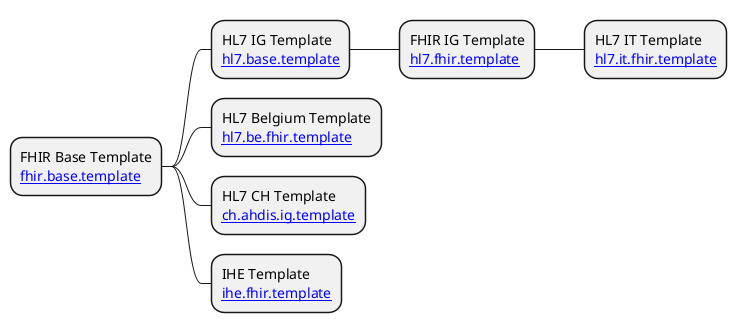 @startmindmap
* FHIR Base Template\n[[https://github.com/HL7/ig-template-base{https://github.com/HL7/ig-template-base} fhir.base.template]]
** HL7 IG Template\n[[https://github.com/HL7/ig-template-hl7{https://github.com/HL7/ig-template-hl7} hl7.base.template]]
*** FHIR IG Template\n[[https://github.com/HL7/ig-template-fhir{https://github.com/HL7/ig-template-fhir} hl7.fhir.template]]
**** HL7 IT Template\n[[https://github.com/HL7/ig-template-fhir{} hl7.it.fhir.template]]
'** FHIR Affiliate IG Template\n[[hl7.affiliates.fhir.template]]
** HL7 Belgium Template\n[[https://github.com/hl7-be/hl7.be.fhir.template{https://github.com/hl7-be/hl7.be.fhir.template} hl7.be.fhir.template]]
** HL7 CH Template\n[[https://github.com/ahdis/ig-template{https://github.com/ahdis/ig-template} ch.ahdis.ig.template]]
** IHE Template\n[[https://github.com/IHE/ihe-ig-template{https://github.com/IHE/ihe-ig-template} ihe.fhir.template]]
'*** Belgian eHealth  Federal template
@endmindmap
